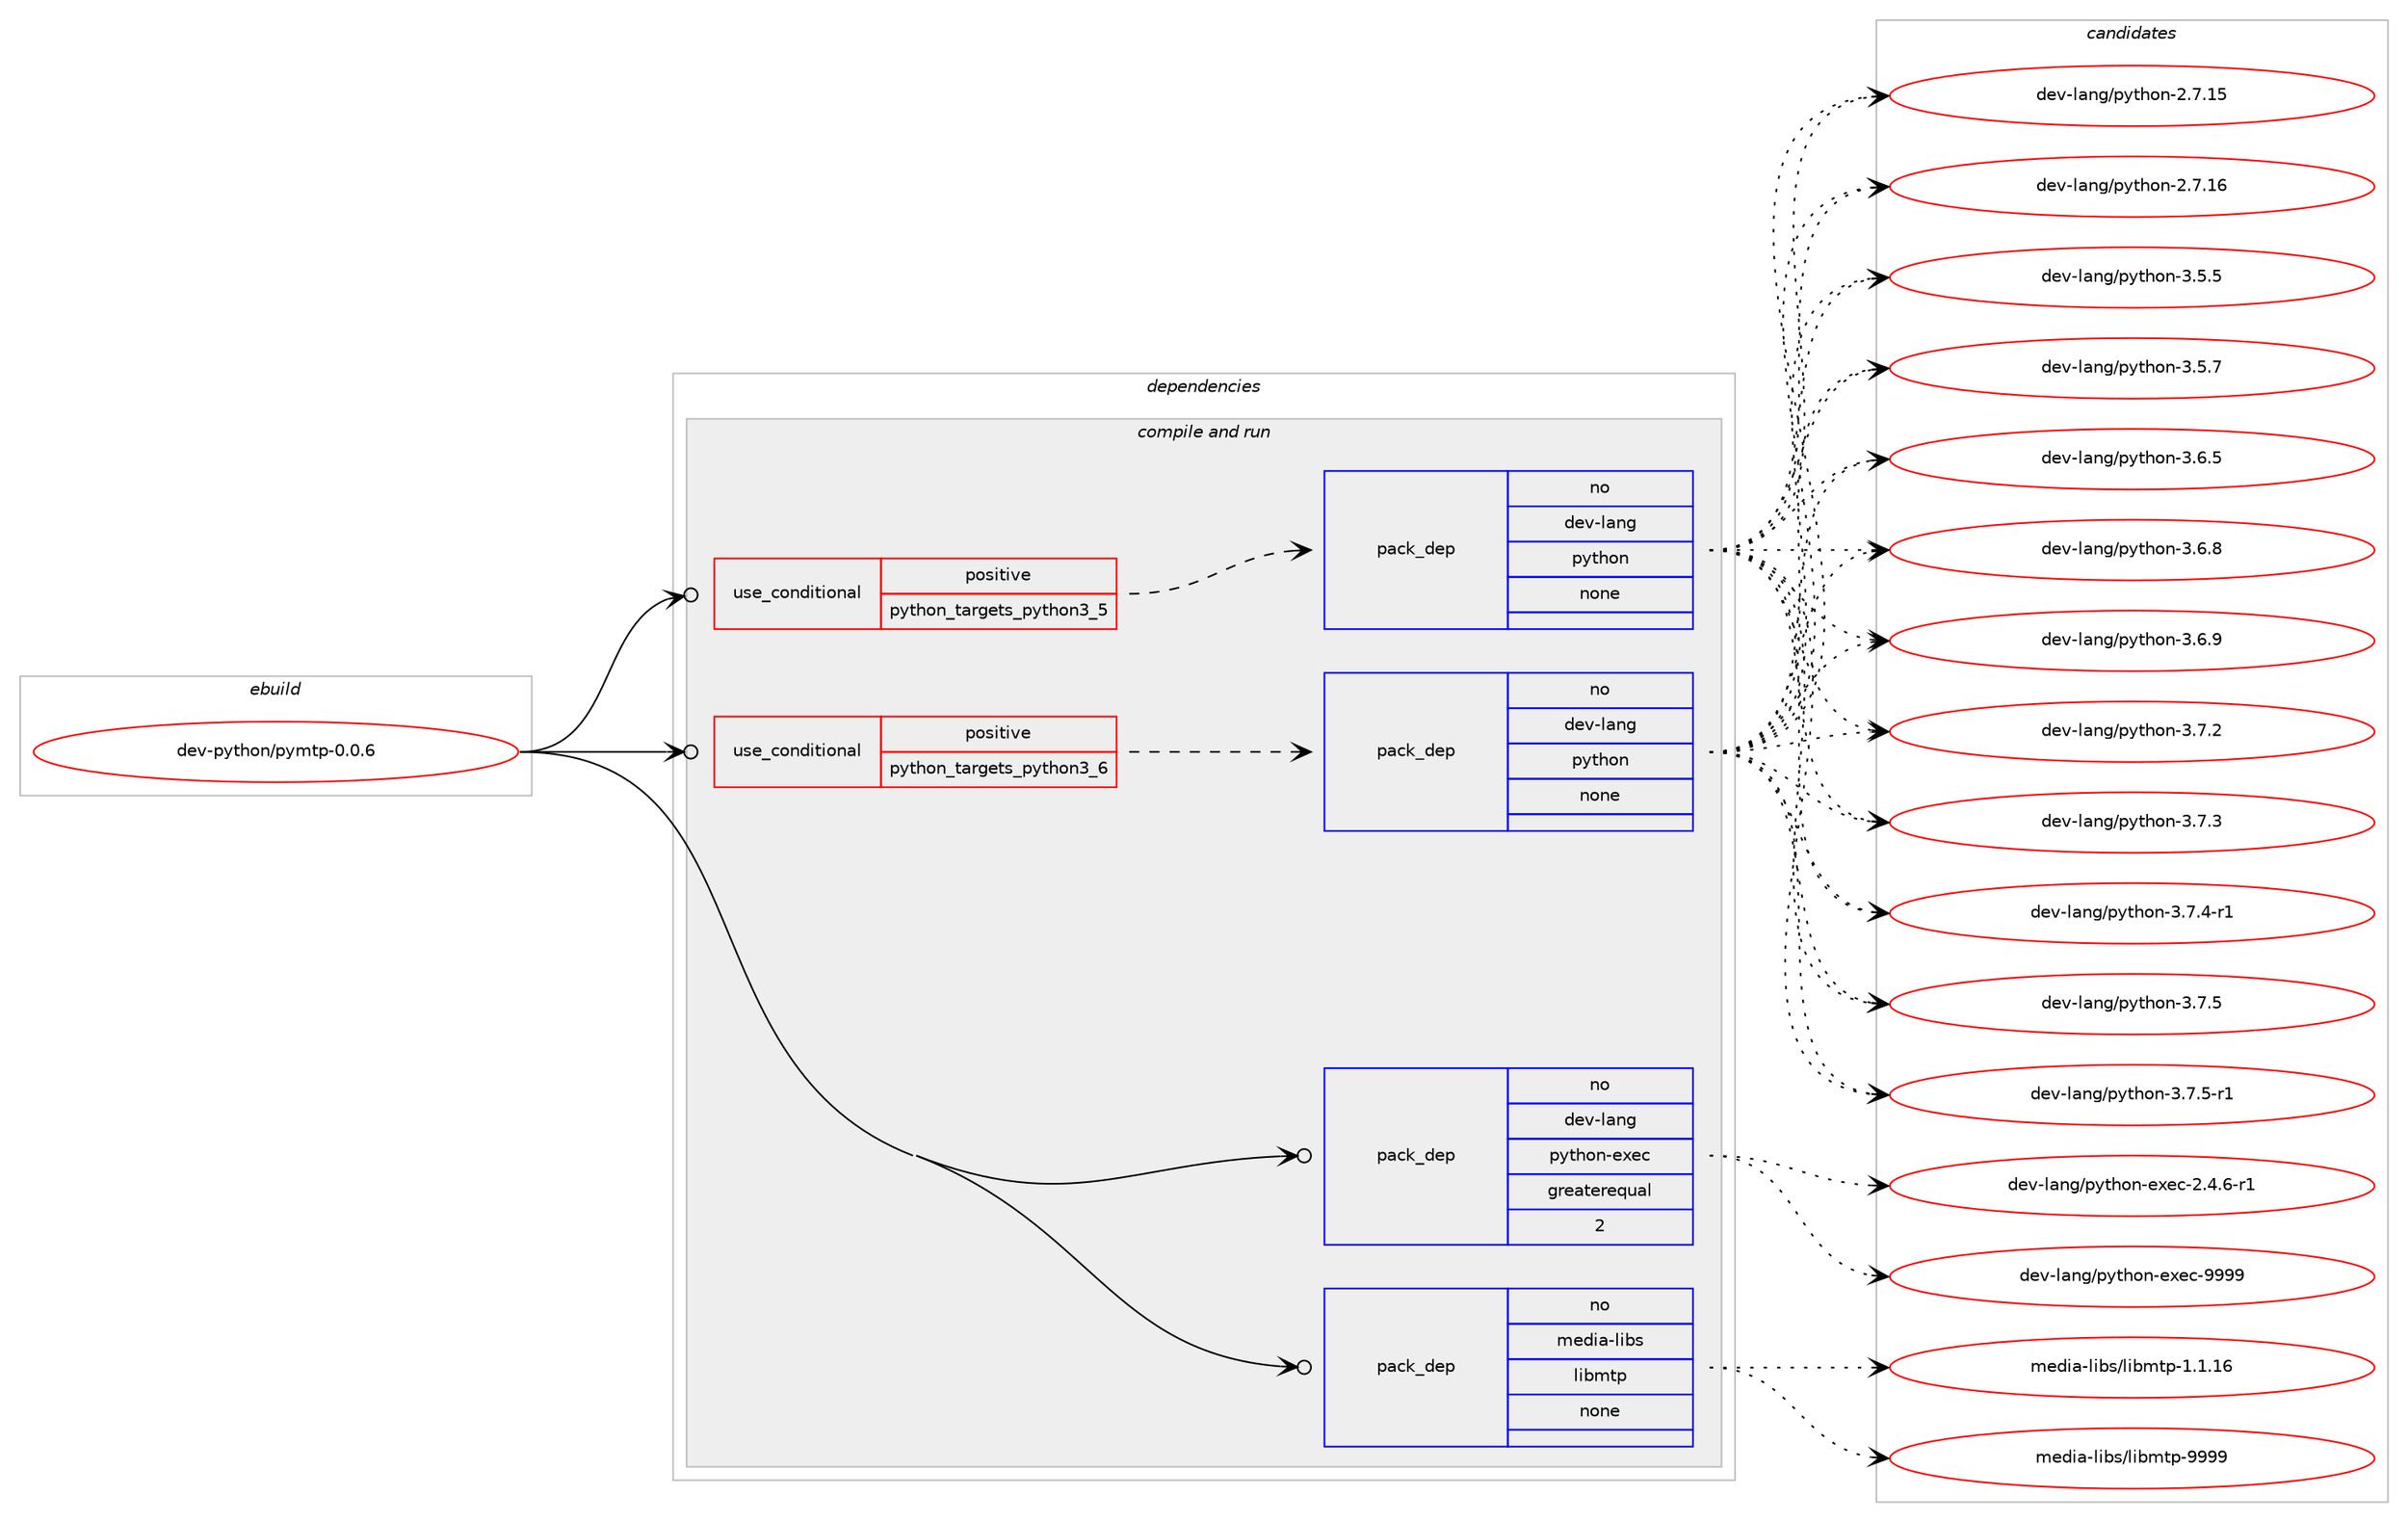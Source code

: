 digraph prolog {

# *************
# Graph options
# *************

newrank=true;
concentrate=true;
compound=true;
graph [rankdir=LR,fontname=Helvetica,fontsize=10,ranksep=1.5];#, ranksep=2.5, nodesep=0.2];
edge  [arrowhead=vee];
node  [fontname=Helvetica,fontsize=10];

# **********
# The ebuild
# **********

subgraph cluster_leftcol {
color=gray;
rank=same;
label=<<i>ebuild</i>>;
id [label="dev-python/pymtp-0.0.6", color=red, width=4, href="../dev-python/pymtp-0.0.6.svg"];
}

# ****************
# The dependencies
# ****************

subgraph cluster_midcol {
color=gray;
label=<<i>dependencies</i>>;
subgraph cluster_compile {
fillcolor="#eeeeee";
style=filled;
label=<<i>compile</i>>;
}
subgraph cluster_compileandrun {
fillcolor="#eeeeee";
style=filled;
label=<<i>compile and run</i>>;
subgraph cond146291 {
dependency627090 [label=<<TABLE BORDER="0" CELLBORDER="1" CELLSPACING="0" CELLPADDING="4"><TR><TD ROWSPAN="3" CELLPADDING="10">use_conditional</TD></TR><TR><TD>positive</TD></TR><TR><TD>python_targets_python3_5</TD></TR></TABLE>>, shape=none, color=red];
subgraph pack468951 {
dependency627091 [label=<<TABLE BORDER="0" CELLBORDER="1" CELLSPACING="0" CELLPADDING="4" WIDTH="220"><TR><TD ROWSPAN="6" CELLPADDING="30">pack_dep</TD></TR><TR><TD WIDTH="110">no</TD></TR><TR><TD>dev-lang</TD></TR><TR><TD>python</TD></TR><TR><TD>none</TD></TR><TR><TD></TD></TR></TABLE>>, shape=none, color=blue];
}
dependency627090:e -> dependency627091:w [weight=20,style="dashed",arrowhead="vee"];
}
id:e -> dependency627090:w [weight=20,style="solid",arrowhead="odotvee"];
subgraph cond146292 {
dependency627092 [label=<<TABLE BORDER="0" CELLBORDER="1" CELLSPACING="0" CELLPADDING="4"><TR><TD ROWSPAN="3" CELLPADDING="10">use_conditional</TD></TR><TR><TD>positive</TD></TR><TR><TD>python_targets_python3_6</TD></TR></TABLE>>, shape=none, color=red];
subgraph pack468952 {
dependency627093 [label=<<TABLE BORDER="0" CELLBORDER="1" CELLSPACING="0" CELLPADDING="4" WIDTH="220"><TR><TD ROWSPAN="6" CELLPADDING="30">pack_dep</TD></TR><TR><TD WIDTH="110">no</TD></TR><TR><TD>dev-lang</TD></TR><TR><TD>python</TD></TR><TR><TD>none</TD></TR><TR><TD></TD></TR></TABLE>>, shape=none, color=blue];
}
dependency627092:e -> dependency627093:w [weight=20,style="dashed",arrowhead="vee"];
}
id:e -> dependency627092:w [weight=20,style="solid",arrowhead="odotvee"];
subgraph pack468953 {
dependency627094 [label=<<TABLE BORDER="0" CELLBORDER="1" CELLSPACING="0" CELLPADDING="4" WIDTH="220"><TR><TD ROWSPAN="6" CELLPADDING="30">pack_dep</TD></TR><TR><TD WIDTH="110">no</TD></TR><TR><TD>dev-lang</TD></TR><TR><TD>python-exec</TD></TR><TR><TD>greaterequal</TD></TR><TR><TD>2</TD></TR></TABLE>>, shape=none, color=blue];
}
id:e -> dependency627094:w [weight=20,style="solid",arrowhead="odotvee"];
subgraph pack468954 {
dependency627095 [label=<<TABLE BORDER="0" CELLBORDER="1" CELLSPACING="0" CELLPADDING="4" WIDTH="220"><TR><TD ROWSPAN="6" CELLPADDING="30">pack_dep</TD></TR><TR><TD WIDTH="110">no</TD></TR><TR><TD>media-libs</TD></TR><TR><TD>libmtp</TD></TR><TR><TD>none</TD></TR><TR><TD></TD></TR></TABLE>>, shape=none, color=blue];
}
id:e -> dependency627095:w [weight=20,style="solid",arrowhead="odotvee"];
}
subgraph cluster_run {
fillcolor="#eeeeee";
style=filled;
label=<<i>run</i>>;
}
}

# **************
# The candidates
# **************

subgraph cluster_choices {
rank=same;
color=gray;
label=<<i>candidates</i>>;

subgraph choice468951 {
color=black;
nodesep=1;
choice10010111845108971101034711212111610411111045504655464953 [label="dev-lang/python-2.7.15", color=red, width=4,href="../dev-lang/python-2.7.15.svg"];
choice10010111845108971101034711212111610411111045504655464954 [label="dev-lang/python-2.7.16", color=red, width=4,href="../dev-lang/python-2.7.16.svg"];
choice100101118451089711010347112121116104111110455146534653 [label="dev-lang/python-3.5.5", color=red, width=4,href="../dev-lang/python-3.5.5.svg"];
choice100101118451089711010347112121116104111110455146534655 [label="dev-lang/python-3.5.7", color=red, width=4,href="../dev-lang/python-3.5.7.svg"];
choice100101118451089711010347112121116104111110455146544653 [label="dev-lang/python-3.6.5", color=red, width=4,href="../dev-lang/python-3.6.5.svg"];
choice100101118451089711010347112121116104111110455146544656 [label="dev-lang/python-3.6.8", color=red, width=4,href="../dev-lang/python-3.6.8.svg"];
choice100101118451089711010347112121116104111110455146544657 [label="dev-lang/python-3.6.9", color=red, width=4,href="../dev-lang/python-3.6.9.svg"];
choice100101118451089711010347112121116104111110455146554650 [label="dev-lang/python-3.7.2", color=red, width=4,href="../dev-lang/python-3.7.2.svg"];
choice100101118451089711010347112121116104111110455146554651 [label="dev-lang/python-3.7.3", color=red, width=4,href="../dev-lang/python-3.7.3.svg"];
choice1001011184510897110103471121211161041111104551465546524511449 [label="dev-lang/python-3.7.4-r1", color=red, width=4,href="../dev-lang/python-3.7.4-r1.svg"];
choice100101118451089711010347112121116104111110455146554653 [label="dev-lang/python-3.7.5", color=red, width=4,href="../dev-lang/python-3.7.5.svg"];
choice1001011184510897110103471121211161041111104551465546534511449 [label="dev-lang/python-3.7.5-r1", color=red, width=4,href="../dev-lang/python-3.7.5-r1.svg"];
dependency627091:e -> choice10010111845108971101034711212111610411111045504655464953:w [style=dotted,weight="100"];
dependency627091:e -> choice10010111845108971101034711212111610411111045504655464954:w [style=dotted,weight="100"];
dependency627091:e -> choice100101118451089711010347112121116104111110455146534653:w [style=dotted,weight="100"];
dependency627091:e -> choice100101118451089711010347112121116104111110455146534655:w [style=dotted,weight="100"];
dependency627091:e -> choice100101118451089711010347112121116104111110455146544653:w [style=dotted,weight="100"];
dependency627091:e -> choice100101118451089711010347112121116104111110455146544656:w [style=dotted,weight="100"];
dependency627091:e -> choice100101118451089711010347112121116104111110455146544657:w [style=dotted,weight="100"];
dependency627091:e -> choice100101118451089711010347112121116104111110455146554650:w [style=dotted,weight="100"];
dependency627091:e -> choice100101118451089711010347112121116104111110455146554651:w [style=dotted,weight="100"];
dependency627091:e -> choice1001011184510897110103471121211161041111104551465546524511449:w [style=dotted,weight="100"];
dependency627091:e -> choice100101118451089711010347112121116104111110455146554653:w [style=dotted,weight="100"];
dependency627091:e -> choice1001011184510897110103471121211161041111104551465546534511449:w [style=dotted,weight="100"];
}
subgraph choice468952 {
color=black;
nodesep=1;
choice10010111845108971101034711212111610411111045504655464953 [label="dev-lang/python-2.7.15", color=red, width=4,href="../dev-lang/python-2.7.15.svg"];
choice10010111845108971101034711212111610411111045504655464954 [label="dev-lang/python-2.7.16", color=red, width=4,href="../dev-lang/python-2.7.16.svg"];
choice100101118451089711010347112121116104111110455146534653 [label="dev-lang/python-3.5.5", color=red, width=4,href="../dev-lang/python-3.5.5.svg"];
choice100101118451089711010347112121116104111110455146534655 [label="dev-lang/python-3.5.7", color=red, width=4,href="../dev-lang/python-3.5.7.svg"];
choice100101118451089711010347112121116104111110455146544653 [label="dev-lang/python-3.6.5", color=red, width=4,href="../dev-lang/python-3.6.5.svg"];
choice100101118451089711010347112121116104111110455146544656 [label="dev-lang/python-3.6.8", color=red, width=4,href="../dev-lang/python-3.6.8.svg"];
choice100101118451089711010347112121116104111110455146544657 [label="dev-lang/python-3.6.9", color=red, width=4,href="../dev-lang/python-3.6.9.svg"];
choice100101118451089711010347112121116104111110455146554650 [label="dev-lang/python-3.7.2", color=red, width=4,href="../dev-lang/python-3.7.2.svg"];
choice100101118451089711010347112121116104111110455146554651 [label="dev-lang/python-3.7.3", color=red, width=4,href="../dev-lang/python-3.7.3.svg"];
choice1001011184510897110103471121211161041111104551465546524511449 [label="dev-lang/python-3.7.4-r1", color=red, width=4,href="../dev-lang/python-3.7.4-r1.svg"];
choice100101118451089711010347112121116104111110455146554653 [label="dev-lang/python-3.7.5", color=red, width=4,href="../dev-lang/python-3.7.5.svg"];
choice1001011184510897110103471121211161041111104551465546534511449 [label="dev-lang/python-3.7.5-r1", color=red, width=4,href="../dev-lang/python-3.7.5-r1.svg"];
dependency627093:e -> choice10010111845108971101034711212111610411111045504655464953:w [style=dotted,weight="100"];
dependency627093:e -> choice10010111845108971101034711212111610411111045504655464954:w [style=dotted,weight="100"];
dependency627093:e -> choice100101118451089711010347112121116104111110455146534653:w [style=dotted,weight="100"];
dependency627093:e -> choice100101118451089711010347112121116104111110455146534655:w [style=dotted,weight="100"];
dependency627093:e -> choice100101118451089711010347112121116104111110455146544653:w [style=dotted,weight="100"];
dependency627093:e -> choice100101118451089711010347112121116104111110455146544656:w [style=dotted,weight="100"];
dependency627093:e -> choice100101118451089711010347112121116104111110455146544657:w [style=dotted,weight="100"];
dependency627093:e -> choice100101118451089711010347112121116104111110455146554650:w [style=dotted,weight="100"];
dependency627093:e -> choice100101118451089711010347112121116104111110455146554651:w [style=dotted,weight="100"];
dependency627093:e -> choice1001011184510897110103471121211161041111104551465546524511449:w [style=dotted,weight="100"];
dependency627093:e -> choice100101118451089711010347112121116104111110455146554653:w [style=dotted,weight="100"];
dependency627093:e -> choice1001011184510897110103471121211161041111104551465546534511449:w [style=dotted,weight="100"];
}
subgraph choice468953 {
color=black;
nodesep=1;
choice10010111845108971101034711212111610411111045101120101994550465246544511449 [label="dev-lang/python-exec-2.4.6-r1", color=red, width=4,href="../dev-lang/python-exec-2.4.6-r1.svg"];
choice10010111845108971101034711212111610411111045101120101994557575757 [label="dev-lang/python-exec-9999", color=red, width=4,href="../dev-lang/python-exec-9999.svg"];
dependency627094:e -> choice10010111845108971101034711212111610411111045101120101994550465246544511449:w [style=dotted,weight="100"];
dependency627094:e -> choice10010111845108971101034711212111610411111045101120101994557575757:w [style=dotted,weight="100"];
}
subgraph choice468954 {
color=black;
nodesep=1;
choice109101100105974510810598115471081059810911611245494649464954 [label="media-libs/libmtp-1.1.16", color=red, width=4,href="../media-libs/libmtp-1.1.16.svg"];
choice10910110010597451081059811547108105981091161124557575757 [label="media-libs/libmtp-9999", color=red, width=4,href="../media-libs/libmtp-9999.svg"];
dependency627095:e -> choice109101100105974510810598115471081059810911611245494649464954:w [style=dotted,weight="100"];
dependency627095:e -> choice10910110010597451081059811547108105981091161124557575757:w [style=dotted,weight="100"];
}
}

}
